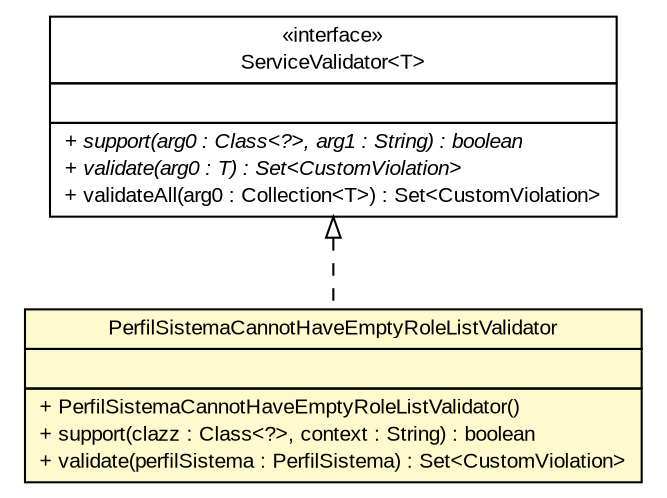 #!/usr/local/bin/dot
#
# Class diagram 
# Generated by UMLGraph version R5_6 (http://www.umlgraph.org/)
#

digraph G {
	edge [fontname="arial",fontsize=10,labelfontname="arial",labelfontsize=10];
	node [fontname="arial",fontsize=10,shape=plaintext];
	nodesep=0.25;
	ranksep=0.5;
	// br.gov.to.sefaz.seg.business.gestao.service.validator.PerfilSistemaCannotHaveEmptyRoleListValidator
	c27258 [label=<<table title="br.gov.to.sefaz.seg.business.gestao.service.validator.PerfilSistemaCannotHaveEmptyRoleListValidator" border="0" cellborder="1" cellspacing="0" cellpadding="2" port="p" bgcolor="lemonChiffon" href="./PerfilSistemaCannotHaveEmptyRoleListValidator.html">
		<tr><td><table border="0" cellspacing="0" cellpadding="1">
<tr><td align="center" balign="center"> PerfilSistemaCannotHaveEmptyRoleListValidator </td></tr>
		</table></td></tr>
		<tr><td><table border="0" cellspacing="0" cellpadding="1">
<tr><td align="left" balign="left">  </td></tr>
		</table></td></tr>
		<tr><td><table border="0" cellspacing="0" cellpadding="1">
<tr><td align="left" balign="left"> + PerfilSistemaCannotHaveEmptyRoleListValidator() </td></tr>
<tr><td align="left" balign="left"> + support(clazz : Class&lt;?&gt;, context : String) : boolean </td></tr>
<tr><td align="left" balign="left"> + validate(perfilSistema : PerfilSistema) : Set&lt;CustomViolation&gt; </td></tr>
		</table></td></tr>
		</table>>, URL="./PerfilSistemaCannotHaveEmptyRoleListValidator.html", fontname="arial", fontcolor="black", fontsize=10.0];
	//br.gov.to.sefaz.seg.business.gestao.service.validator.PerfilSistemaCannotHaveEmptyRoleListValidator implements br.gov.to.sefaz.business.service.validation.ServiceValidator<T>
	c27335:p -> c27258:p [dir=back,arrowtail=empty,style=dashed];
	// br.gov.to.sefaz.business.service.validation.ServiceValidator<T>
	c27335 [label=<<table title="br.gov.to.sefaz.business.service.validation.ServiceValidator" border="0" cellborder="1" cellspacing="0" cellpadding="2" port="p" href="http://java.sun.com/j2se/1.4.2/docs/api/br/gov/to/sefaz/business/service/validation/ServiceValidator.html">
		<tr><td><table border="0" cellspacing="0" cellpadding="1">
<tr><td align="center" balign="center"> &#171;interface&#187; </td></tr>
<tr><td align="center" balign="center"> ServiceValidator&lt;T&gt; </td></tr>
		</table></td></tr>
		<tr><td><table border="0" cellspacing="0" cellpadding="1">
<tr><td align="left" balign="left">  </td></tr>
		</table></td></tr>
		<tr><td><table border="0" cellspacing="0" cellpadding="1">
<tr><td align="left" balign="left"><font face="arial italic" point-size="10.0"> + support(arg0 : Class&lt;?&gt;, arg1 : String) : boolean </font></td></tr>
<tr><td align="left" balign="left"><font face="arial italic" point-size="10.0"> + validate(arg0 : T) : Set&lt;CustomViolation&gt; </font></td></tr>
<tr><td align="left" balign="left"> + validateAll(arg0 : Collection&lt;T&gt;) : Set&lt;CustomViolation&gt; </td></tr>
		</table></td></tr>
		</table>>, URL="http://java.sun.com/j2se/1.4.2/docs/api/br/gov/to/sefaz/business/service/validation/ServiceValidator.html", fontname="arial", fontcolor="black", fontsize=10.0];
}

